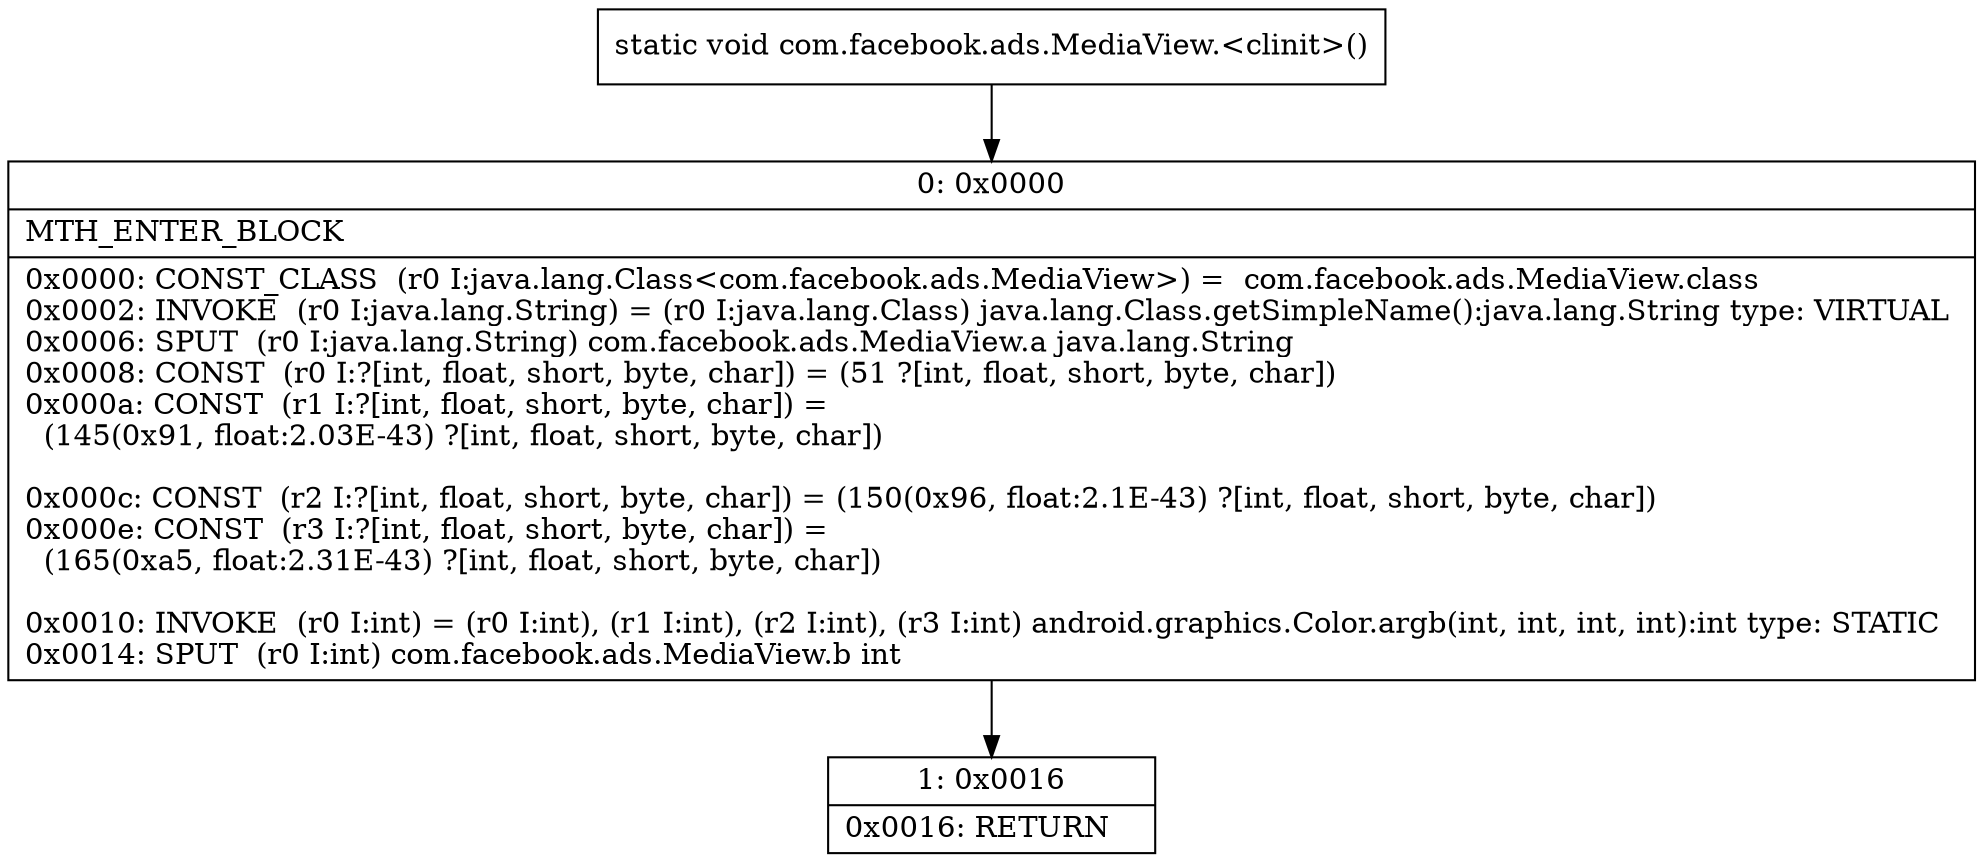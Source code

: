 digraph "CFG forcom.facebook.ads.MediaView.\<clinit\>()V" {
Node_0 [shape=record,label="{0\:\ 0x0000|MTH_ENTER_BLOCK\l|0x0000: CONST_CLASS  (r0 I:java.lang.Class\<com.facebook.ads.MediaView\>) =  com.facebook.ads.MediaView.class \l0x0002: INVOKE  (r0 I:java.lang.String) = (r0 I:java.lang.Class) java.lang.Class.getSimpleName():java.lang.String type: VIRTUAL \l0x0006: SPUT  (r0 I:java.lang.String) com.facebook.ads.MediaView.a java.lang.String \l0x0008: CONST  (r0 I:?[int, float, short, byte, char]) = (51 ?[int, float, short, byte, char]) \l0x000a: CONST  (r1 I:?[int, float, short, byte, char]) = \l  (145(0x91, float:2.03E\-43) ?[int, float, short, byte, char])\l \l0x000c: CONST  (r2 I:?[int, float, short, byte, char]) = (150(0x96, float:2.1E\-43) ?[int, float, short, byte, char]) \l0x000e: CONST  (r3 I:?[int, float, short, byte, char]) = \l  (165(0xa5, float:2.31E\-43) ?[int, float, short, byte, char])\l \l0x0010: INVOKE  (r0 I:int) = (r0 I:int), (r1 I:int), (r2 I:int), (r3 I:int) android.graphics.Color.argb(int, int, int, int):int type: STATIC \l0x0014: SPUT  (r0 I:int) com.facebook.ads.MediaView.b int \l}"];
Node_1 [shape=record,label="{1\:\ 0x0016|0x0016: RETURN   \l}"];
MethodNode[shape=record,label="{static void com.facebook.ads.MediaView.\<clinit\>() }"];
MethodNode -> Node_0;
Node_0 -> Node_1;
}

